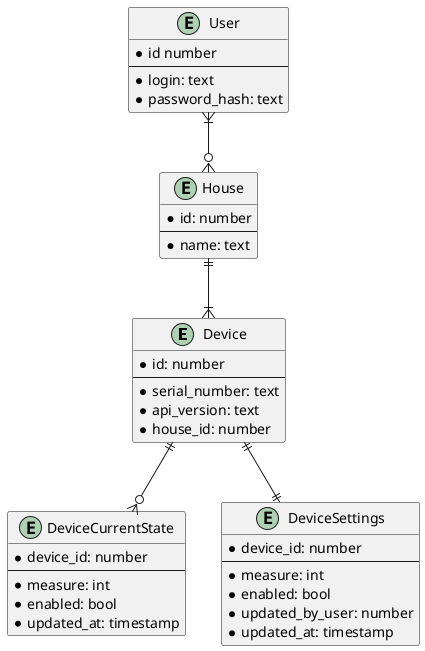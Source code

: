 @startuml

entity Device {
    * id: number 
    ---
    * serial_number: text
    * api_version: text
    * house_id: number
}

entity House {
    * id: number 
    ---
    * name: text
}

entity User {
    * id number 
    ---
    * login: text
    * password_hash: text
}

entity DeviceCurrentState {
    * device_id: number 
    ---
    * measure: int
    * enabled: bool
    * updated_at: timestamp
}

entity DeviceSettings {
    * device_id: number 
    ---
    * measure: int
    * enabled: bool
    * updated_by_user: number
    * updated_at: timestamp
}

User }|--o{ House
House ||--|{ Device
Device ||--o{ DeviceCurrentState
Device ||--|| DeviceSettings

@enduml
